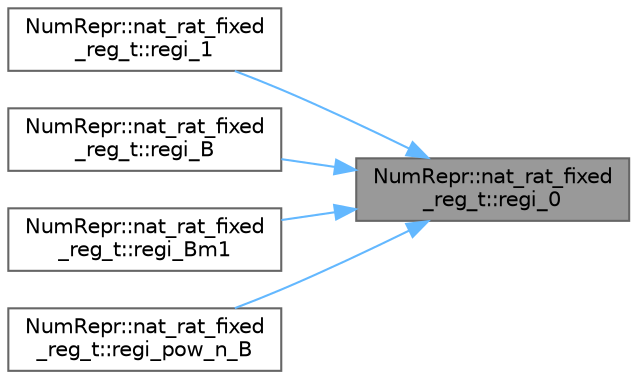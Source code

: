 digraph "NumRepr::nat_rat_fixed_reg_t::regi_0"
{
 // INTERACTIVE_SVG=YES
 // LATEX_PDF_SIZE
  bgcolor="transparent";
  edge [fontname=Helvetica,fontsize=10,labelfontname=Helvetica,labelfontsize=10];
  node [fontname=Helvetica,fontsize=10,shape=box,height=0.2,width=0.4];
  rankdir="RL";
  Node1 [label="NumRepr::nat_rat_fixed\l_reg_t::regi_0",height=0.2,width=0.4,color="gray40", fillcolor="grey60", style="filled", fontcolor="black",tooltip="ARRAYS DE ENTEROS QUE SON DE AYUDA."];
  Node1 -> Node2 [dir="back",color="steelblue1",style="solid"];
  Node2 [label="NumRepr::nat_rat_fixed\l_reg_t::regi_1",height=0.2,width=0.4,color="grey40", fillcolor="white", style="filled",URL="$struct_num_repr_1_1nat__rat__fixed__reg__t.html#a9a2b45b2f3d26220d33285794c8128a6",tooltip=" "];
  Node1 -> Node3 [dir="back",color="steelblue1",style="solid"];
  Node3 [label="NumRepr::nat_rat_fixed\l_reg_t::regi_B",height=0.2,width=0.4,color="grey40", fillcolor="white", style="filled",URL="$struct_num_repr_1_1nat__rat__fixed__reg__t.html#a6d97e8aa88ec3d0b9f81c66de861b915",tooltip=" "];
  Node1 -> Node4 [dir="back",color="steelblue1",style="solid"];
  Node4 [label="NumRepr::nat_rat_fixed\l_reg_t::regi_Bm1",height=0.2,width=0.4,color="grey40", fillcolor="white", style="filled",URL="$struct_num_repr_1_1nat__rat__fixed__reg__t.html#a9c1583db7aec52231103595dc69a2a32",tooltip=" "];
  Node1 -> Node5 [dir="back",color="steelblue1",style="solid"];
  Node5 [label="NumRepr::nat_rat_fixed\l_reg_t::regi_pow_n_B",height=0.2,width=0.4,color="grey40", fillcolor="white", style="filled",URL="$struct_num_repr_1_1nat__rat__fixed__reg__t.html#a993ab098e0e7070f2514b0ebd9b9162e",tooltip=" "];
}
